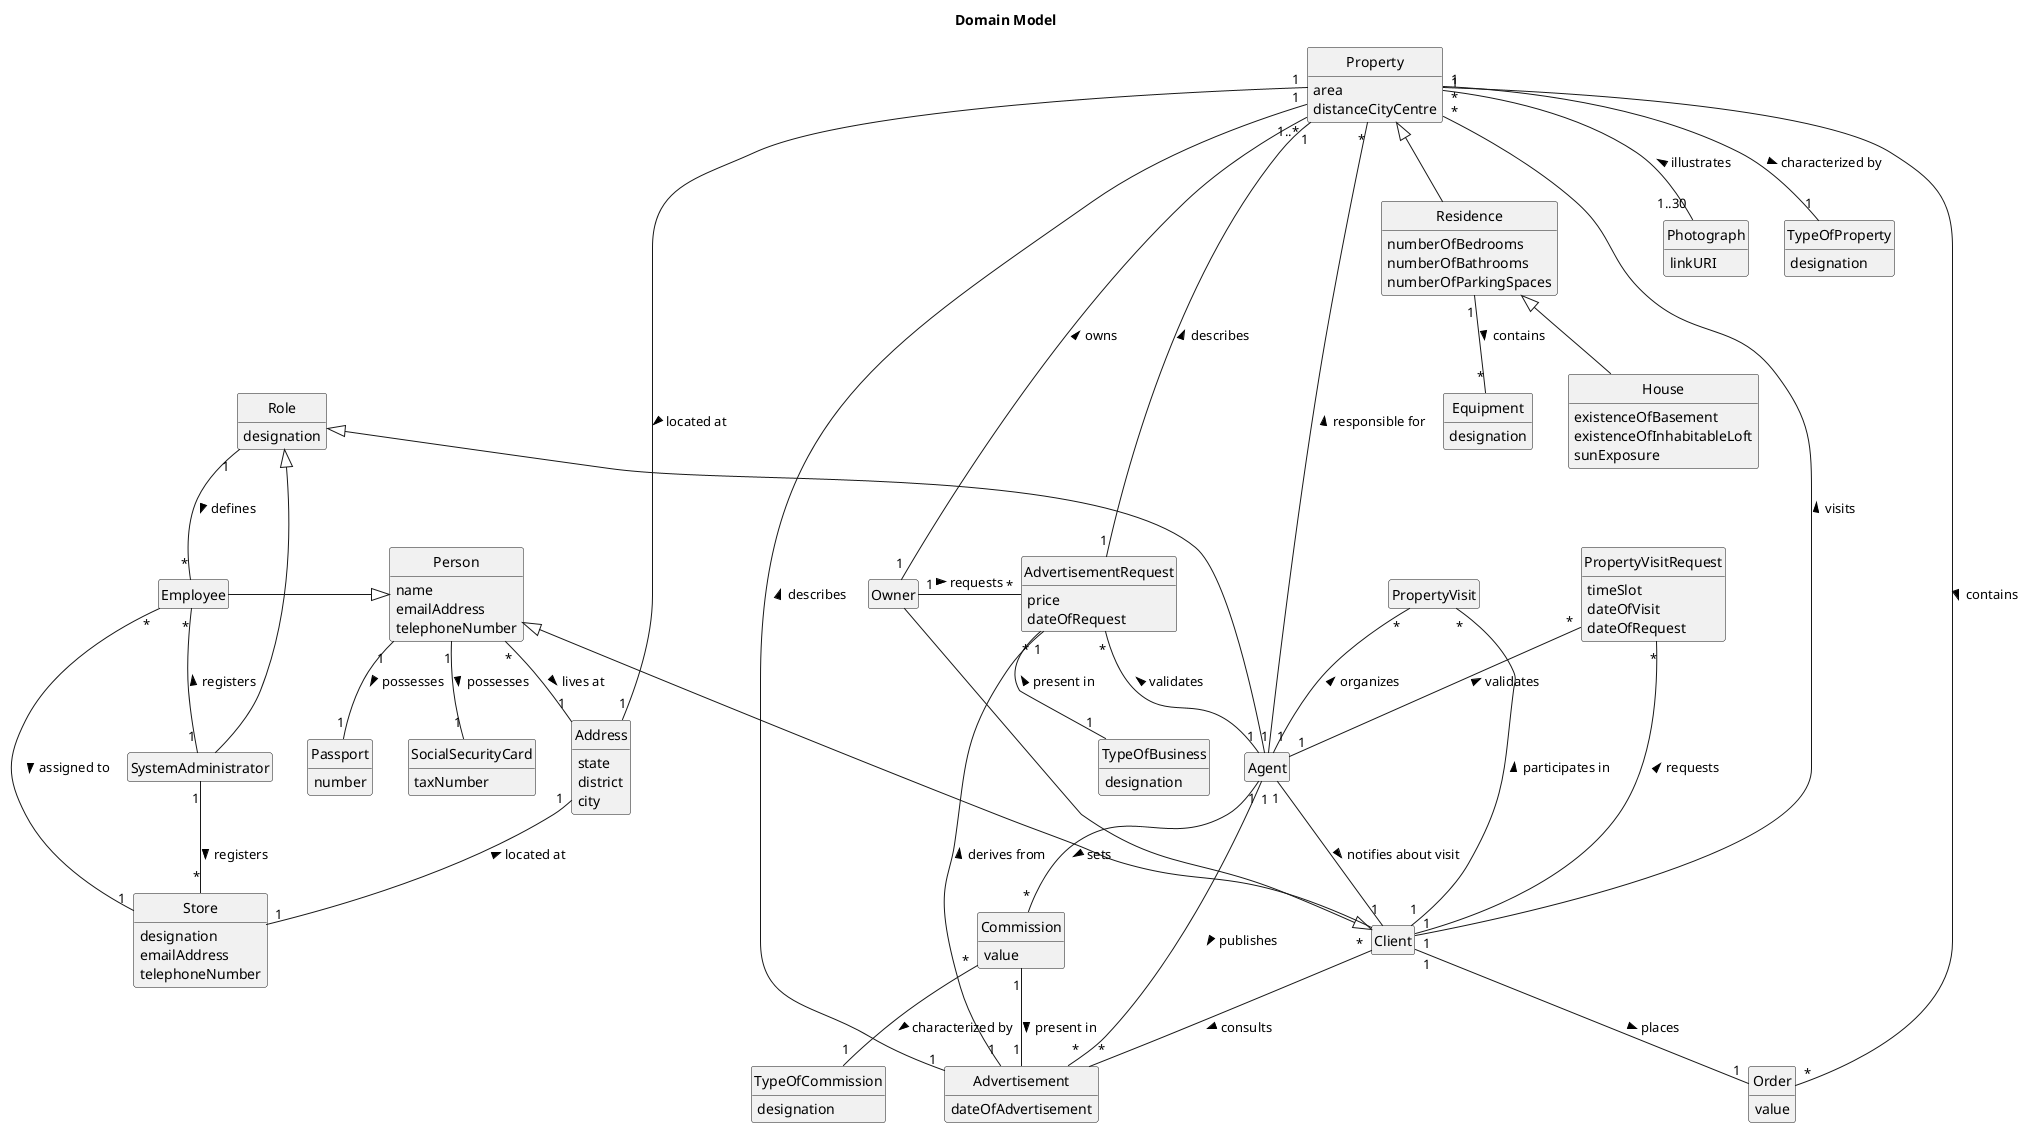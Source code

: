 @startuml

hide circle
hide empty members

title Domain Model

class Store {
designation
emailAddress
telephoneNumber
}
class Employee {}

class SystemAdministrator {}

class Agent {}

class Owner {}

class Client{}

class Person{
name
emailAddress
telephoneNumber
}

class Role {
designation
}

class AdvertisementRequest {
price
dateOfRequest
}

class TypeOfBusiness{
designation
}

class Advertisement {
dateOfAdvertisement
}

class Property {
area
distanceCityCentre
}

class Residence {
numberOfBedrooms
numberOfBathrooms
numberOfParkingSpaces
}

class House{
existenceOfBasement
existenceOfInhabitableLoft
sunExposure
}

class Address{
state
district
city
'zipcode
}

class Photograph{
linkURI
}

class SocialSecurityCard {
taxNumber
}

class Passport {
number
}

class Equipment {
designation
}

class TypeOfCommission{
designation
}

class TypeOfProperty{
designation
}

class Commission{
value
}

class PropertyVisit{
}

class PropertyVisitRequest{
timeSlot
dateOfVisit
dateOfRequest
}


class Order{
value
}

Property"*" ----- "1"Agent: responsible for <
Property"*" -- "1"Client: visits <
Property"1" -- "1"Address: located at >
Property"1..*" -- "1"Owner: owns <
Property"1" -- "1..30"Photograph: illustrates <
Property"1" -- "1"Advertisement: describes <
Property"*" -- "1"TypeOfProperty: characterized by >
Property"1" -- "1"AdvertisementRequest: describes <
Property  <|-- Residence

PropertyVisitRequest"*" -- "1"Client: requests <
PropertyVisitRequest"*" -- "1"Agent: validates <

PropertyVisit"*" -- "1"Agent: organizes <
PropertyVisit"*" -- "1"Client: participates in <

Residence <|-- House
Residence"1" -- "*"Equipment : contains >

Address"1" -- "1"Store: located at <

Person"1" -- "1"Passport: possesses >
Person"*" -- "1"Address: lives at >
Person"1" -- "1"SocialSecurityCard: possesses >
Person <|--l Employee
Person <|---  Client
Client <|-- Owner

Role"1" -- "*"Employee: defines >
Role <|-- SystemAdministrator
Role <|-- Agent

Client"*" -- "*"Advertisement: consults >

AdvertisementRequest"*" --l "1" Owner: requests <
AdvertisementRequest"*" -- "1" Agent: validates <
AdvertisementRequest"1" -- "1" Advertisement: derives from <

Employee"*" - "1"Store: assigned to >
Employee"*" -- "1"SystemAdministrator: registers <
SystemAdministrator"1" -- "*"Store: registers >

Agent"1" -- "*"Advertisement: publishes >
Agent"1" --down "*"Commission: sets >

Commission"*" -- "1"TypeOfCommission: characterized by >
Commission"1" -- "1"Advertisement: present in >

AdvertisementRequest"*" --down "1" TypeOfBusiness: present in <

Client"1" -- "1" Order: places >
Property "1" -- "*" Order: contains >

Agent "1" -- "1" Client: notifies about visit >



@enduml